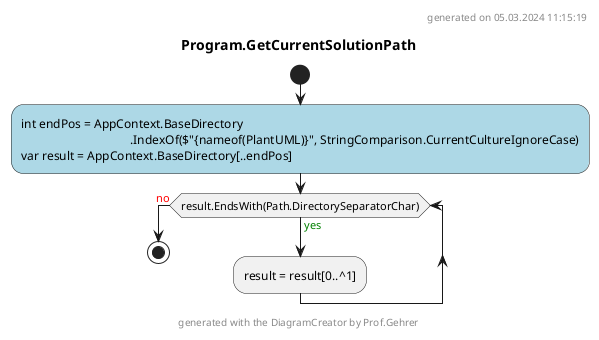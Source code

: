@startuml Program.GetCurrentSolutionPath
header
generated on 05.03.2024 11:15:19
end header
title Program.GetCurrentSolutionPath
start
#LightBlue:int endPos = AppContext.BaseDirectory
                                   .IndexOf($"{nameof(PlantUML)}", StringComparison.CurrentCultureIgnoreCase)
var result = AppContext.BaseDirectory[..endPos];
while (result.EndsWith(Path.DirectorySeparatorChar)) is (<color:green>yes)
    :result = result[0..^1];
endwhile (<color:red>no)
footer
generated with the DiagramCreator by Prof.Gehrer
end footer
stop
@enduml

